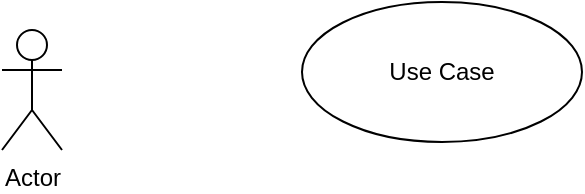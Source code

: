 <mxfile version="27.0.6">
  <diagram name="Trang-1" id="XhwXTo4BIO6RAwnX8qZg">
    <mxGraphModel dx="1082" dy="537" grid="0" gridSize="10" guides="1" tooltips="1" connect="1" arrows="1" fold="1" page="0" pageScale="1" pageWidth="827" pageHeight="1169" math="0" shadow="0">
      <root>
        <mxCell id="0" />
        <mxCell id="1" parent="0" />
        <mxCell id="1rjnAfwypfnWyGaxNPrd-1" value="Actor" style="shape=umlActor;verticalLabelPosition=bottom;verticalAlign=top;html=1;" parent="1" vertex="1">
          <mxGeometry x="-13" y="26" width="30" height="60" as="geometry" />
        </mxCell>
        <mxCell id="1iZ4L5ErZNW5l7geL5f7-1" value="Use Case" style="ellipse;whiteSpace=wrap;html=1;" vertex="1" parent="1">
          <mxGeometry x="137" y="12" width="140" height="70" as="geometry" />
        </mxCell>
      </root>
    </mxGraphModel>
  </diagram>
</mxfile>

